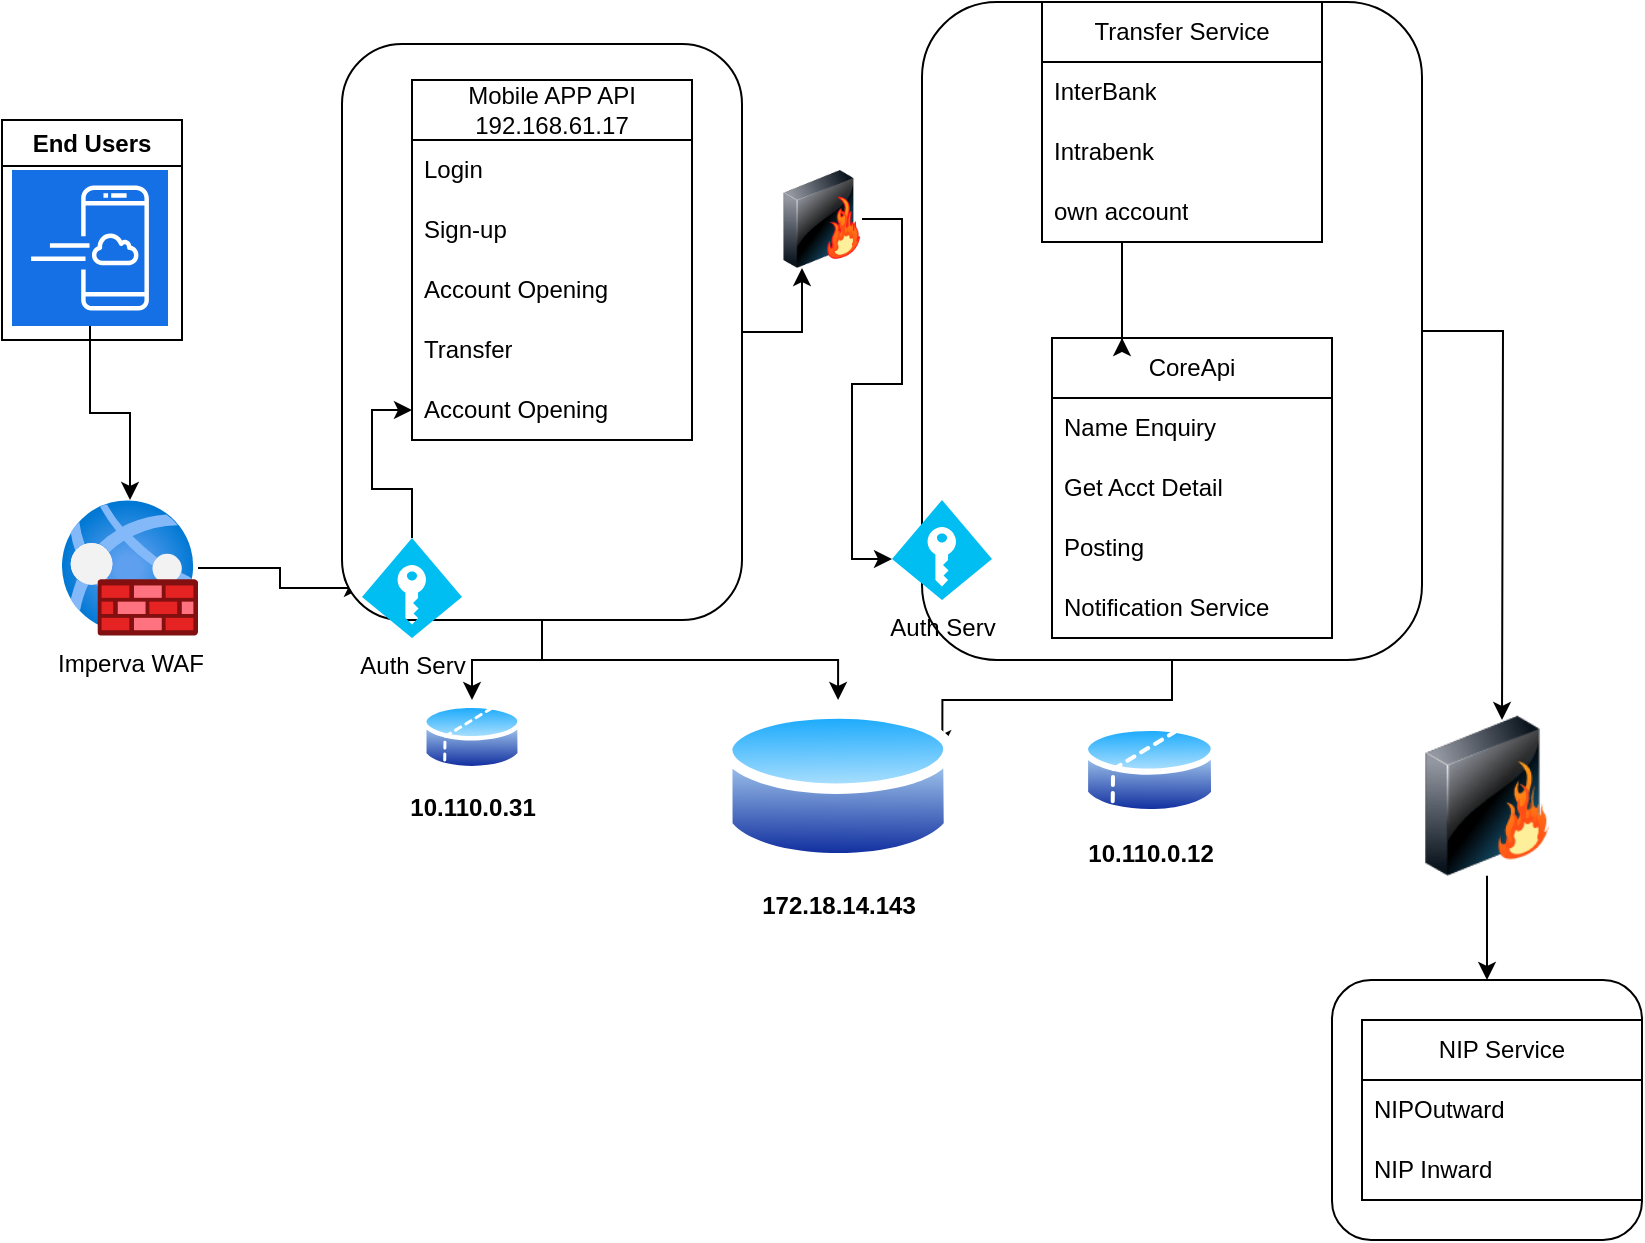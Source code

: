 <mxfile version="26.0.11">
  <diagram name="Page-1" id="iLtLGhJoXfoRHe2laWTk">
    <mxGraphModel dx="1001" dy="463" grid="1" gridSize="10" guides="1" tooltips="1" connect="1" arrows="1" fold="1" page="1" pageScale="1" pageWidth="850" pageHeight="1100" math="0" shadow="0">
      <root>
        <mxCell id="0" />
        <mxCell id="1" parent="0" />
        <mxCell id="2rMHzWM-z_1OdCPlIjtP-59" style="edgeStyle=orthogonalEdgeStyle;rounded=0;orthogonalLoop=1;jettySize=auto;html=1;entryX=1;entryY=0.25;entryDx=0;entryDy=0;" edge="1" parent="1" source="2rMHzWM-z_1OdCPlIjtP-6" target="2rMHzWM-z_1OdCPlIjtP-31">
          <mxGeometry relative="1" as="geometry" />
        </mxCell>
        <mxCell id="2rMHzWM-z_1OdCPlIjtP-69" style="edgeStyle=orthogonalEdgeStyle;rounded=0;orthogonalLoop=1;jettySize=auto;html=1;" edge="1" parent="1" source="2rMHzWM-z_1OdCPlIjtP-6">
          <mxGeometry relative="1" as="geometry">
            <mxPoint x="780" y="390" as="targetPoint" />
          </mxGeometry>
        </mxCell>
        <mxCell id="2rMHzWM-z_1OdCPlIjtP-6" value="" style="rounded=1;whiteSpace=wrap;html=1;" vertex="1" parent="1">
          <mxGeometry x="490" y="31" width="250" height="329" as="geometry" />
        </mxCell>
        <mxCell id="2rMHzWM-z_1OdCPlIjtP-9" value="Transfer Service" style="swimlane;fontStyle=0;childLayout=stackLayout;horizontal=1;startSize=30;horizontalStack=0;resizeParent=1;resizeParentMax=0;resizeLast=0;collapsible=1;marginBottom=0;whiteSpace=wrap;html=1;" vertex="1" parent="1">
          <mxGeometry x="550" y="31" width="140" height="120" as="geometry" />
        </mxCell>
        <mxCell id="2rMHzWM-z_1OdCPlIjtP-10" value="InterBank" style="text;strokeColor=none;fillColor=none;align=left;verticalAlign=middle;spacingLeft=4;spacingRight=4;overflow=hidden;points=[[0,0.5],[1,0.5]];portConstraint=eastwest;rotatable=0;whiteSpace=wrap;html=1;" vertex="1" parent="2rMHzWM-z_1OdCPlIjtP-9">
          <mxGeometry y="30" width="140" height="30" as="geometry" />
        </mxCell>
        <mxCell id="2rMHzWM-z_1OdCPlIjtP-11" value="Intrabenk" style="text;strokeColor=none;fillColor=none;align=left;verticalAlign=middle;spacingLeft=4;spacingRight=4;overflow=hidden;points=[[0,0.5],[1,0.5]];portConstraint=eastwest;rotatable=0;whiteSpace=wrap;html=1;" vertex="1" parent="2rMHzWM-z_1OdCPlIjtP-9">
          <mxGeometry y="60" width="140" height="30" as="geometry" />
        </mxCell>
        <mxCell id="2rMHzWM-z_1OdCPlIjtP-12" value="own account" style="text;strokeColor=none;fillColor=none;align=left;verticalAlign=middle;spacingLeft=4;spacingRight=4;overflow=hidden;points=[[0,0.5],[1,0.5]];portConstraint=eastwest;rotatable=0;whiteSpace=wrap;html=1;" vertex="1" parent="2rMHzWM-z_1OdCPlIjtP-9">
          <mxGeometry y="90" width="140" height="30" as="geometry" />
        </mxCell>
        <mxCell id="2rMHzWM-z_1OdCPlIjtP-13" value="CoreApi" style="swimlane;fontStyle=0;childLayout=stackLayout;horizontal=1;startSize=30;horizontalStack=0;resizeParent=1;resizeParentMax=0;resizeLast=0;collapsible=1;marginBottom=0;whiteSpace=wrap;html=1;" vertex="1" parent="1">
          <mxGeometry x="555" y="199" width="140" height="150" as="geometry" />
        </mxCell>
        <mxCell id="2rMHzWM-z_1OdCPlIjtP-14" value="Name Enquiry" style="text;strokeColor=none;fillColor=none;align=left;verticalAlign=middle;spacingLeft=4;spacingRight=4;overflow=hidden;points=[[0,0.5],[1,0.5]];portConstraint=eastwest;rotatable=0;whiteSpace=wrap;html=1;" vertex="1" parent="2rMHzWM-z_1OdCPlIjtP-13">
          <mxGeometry y="30" width="140" height="30" as="geometry" />
        </mxCell>
        <mxCell id="2rMHzWM-z_1OdCPlIjtP-15" value="Get Acct Detail" style="text;strokeColor=none;fillColor=none;align=left;verticalAlign=middle;spacingLeft=4;spacingRight=4;overflow=hidden;points=[[0,0.5],[1,0.5]];portConstraint=eastwest;rotatable=0;whiteSpace=wrap;html=1;" vertex="1" parent="2rMHzWM-z_1OdCPlIjtP-13">
          <mxGeometry y="60" width="140" height="30" as="geometry" />
        </mxCell>
        <mxCell id="2rMHzWM-z_1OdCPlIjtP-16" value="Posting" style="text;strokeColor=none;fillColor=none;align=left;verticalAlign=middle;spacingLeft=4;spacingRight=4;overflow=hidden;points=[[0,0.5],[1,0.5]];portConstraint=eastwest;rotatable=0;whiteSpace=wrap;html=1;" vertex="1" parent="2rMHzWM-z_1OdCPlIjtP-13">
          <mxGeometry y="90" width="140" height="30" as="geometry" />
        </mxCell>
        <mxCell id="2rMHzWM-z_1OdCPlIjtP-52" value="Notification Service" style="text;strokeColor=none;fillColor=none;align=left;verticalAlign=middle;spacingLeft=4;spacingRight=4;overflow=hidden;points=[[0,0.5],[1,0.5]];portConstraint=eastwest;rotatable=0;whiteSpace=wrap;html=1;" vertex="1" parent="2rMHzWM-z_1OdCPlIjtP-13">
          <mxGeometry y="120" width="140" height="30" as="geometry" />
        </mxCell>
        <mxCell id="2rMHzWM-z_1OdCPlIjtP-39" style="edgeStyle=orthogonalEdgeStyle;rounded=0;orthogonalLoop=1;jettySize=auto;html=1;" edge="1" parent="1" source="2rMHzWM-z_1OdCPlIjtP-17" target="2rMHzWM-z_1OdCPlIjtP-35">
          <mxGeometry relative="1" as="geometry" />
        </mxCell>
        <mxCell id="2rMHzWM-z_1OdCPlIjtP-17" value="Imperva WAF" style="image;aspect=fixed;html=1;points=[];align=center;fontSize=12;image=img/lib/azure2/networking/Web_Application_Firewall_Policies_WAF.svg;" vertex="1" parent="1">
          <mxGeometry x="60" y="280" width="68" height="68" as="geometry" />
        </mxCell>
        <mxCell id="2rMHzWM-z_1OdCPlIjtP-42" style="edgeStyle=orthogonalEdgeStyle;rounded=0;orthogonalLoop=1;jettySize=auto;html=1;entryX=0.25;entryY=1;entryDx=0;entryDy=0;" edge="1" parent="1" source="2rMHzWM-z_1OdCPlIjtP-18" target="2rMHzWM-z_1OdCPlIjtP-41">
          <mxGeometry relative="1" as="geometry" />
        </mxCell>
        <mxCell id="2rMHzWM-z_1OdCPlIjtP-56" style="edgeStyle=orthogonalEdgeStyle;rounded=0;orthogonalLoop=1;jettySize=auto;html=1;" edge="1" parent="1" source="2rMHzWM-z_1OdCPlIjtP-18" target="2rMHzWM-z_1OdCPlIjtP-33">
          <mxGeometry relative="1" as="geometry" />
        </mxCell>
        <mxCell id="2rMHzWM-z_1OdCPlIjtP-57" style="edgeStyle=orthogonalEdgeStyle;rounded=0;orthogonalLoop=1;jettySize=auto;html=1;" edge="1" parent="1" source="2rMHzWM-z_1OdCPlIjtP-18" target="2rMHzWM-z_1OdCPlIjtP-31">
          <mxGeometry relative="1" as="geometry" />
        </mxCell>
        <mxCell id="2rMHzWM-z_1OdCPlIjtP-18" value="" style="rounded=1;whiteSpace=wrap;html=1;" vertex="1" parent="1">
          <mxGeometry x="200" y="52" width="200" height="288" as="geometry" />
        </mxCell>
        <mxCell id="2rMHzWM-z_1OdCPlIjtP-19" value="Mobile APP API&lt;div&gt;192.168.61.17&lt;/div&gt;" style="swimlane;fontStyle=0;childLayout=stackLayout;horizontal=1;startSize=30;horizontalStack=0;resizeParent=1;resizeParentMax=0;resizeLast=0;collapsible=1;marginBottom=0;whiteSpace=wrap;html=1;" vertex="1" parent="1">
          <mxGeometry x="235" y="70" width="140" height="180" as="geometry" />
        </mxCell>
        <mxCell id="2rMHzWM-z_1OdCPlIjtP-20" value="Login" style="text;strokeColor=none;fillColor=none;align=left;verticalAlign=middle;spacingLeft=4;spacingRight=4;overflow=hidden;points=[[0,0.5],[1,0.5]];portConstraint=eastwest;rotatable=0;whiteSpace=wrap;html=1;" vertex="1" parent="2rMHzWM-z_1OdCPlIjtP-19">
          <mxGeometry y="30" width="140" height="30" as="geometry" />
        </mxCell>
        <mxCell id="2rMHzWM-z_1OdCPlIjtP-21" value="Sign-up" style="text;strokeColor=none;fillColor=none;align=left;verticalAlign=middle;spacingLeft=4;spacingRight=4;overflow=hidden;points=[[0,0.5],[1,0.5]];portConstraint=eastwest;rotatable=0;whiteSpace=wrap;html=1;" vertex="1" parent="2rMHzWM-z_1OdCPlIjtP-19">
          <mxGeometry y="60" width="140" height="30" as="geometry" />
        </mxCell>
        <mxCell id="2rMHzWM-z_1OdCPlIjtP-22" value="Account Opening" style="text;strokeColor=none;fillColor=none;align=left;verticalAlign=middle;spacingLeft=4;spacingRight=4;overflow=hidden;points=[[0,0.5],[1,0.5]];portConstraint=eastwest;rotatable=0;whiteSpace=wrap;html=1;" vertex="1" parent="2rMHzWM-z_1OdCPlIjtP-19">
          <mxGeometry y="90" width="140" height="30" as="geometry" />
        </mxCell>
        <mxCell id="2rMHzWM-z_1OdCPlIjtP-23" value="Transfer" style="text;strokeColor=none;fillColor=none;align=left;verticalAlign=middle;spacingLeft=4;spacingRight=4;overflow=hidden;points=[[0,0.5],[1,0.5]];portConstraint=eastwest;rotatable=0;whiteSpace=wrap;html=1;" vertex="1" parent="2rMHzWM-z_1OdCPlIjtP-19">
          <mxGeometry y="120" width="140" height="30" as="geometry" />
        </mxCell>
        <mxCell id="2rMHzWM-z_1OdCPlIjtP-24" value="Account Opening" style="text;strokeColor=none;fillColor=none;align=left;verticalAlign=middle;spacingLeft=4;spacingRight=4;overflow=hidden;points=[[0,0.5],[1,0.5]];portConstraint=eastwest;rotatable=0;whiteSpace=wrap;html=1;" vertex="1" parent="2rMHzWM-z_1OdCPlIjtP-19">
          <mxGeometry y="150" width="140" height="30" as="geometry" />
        </mxCell>
        <mxCell id="2rMHzWM-z_1OdCPlIjtP-25" value="Auth Serv" style="verticalLabelPosition=bottom;html=1;verticalAlign=top;align=center;strokeColor=none;fillColor=#00BEF2;shape=mxgraph.azure.access_control;" vertex="1" parent="1">
          <mxGeometry x="475" y="280" width="50" height="50" as="geometry" />
        </mxCell>
        <mxCell id="2rMHzWM-z_1OdCPlIjtP-29" value="End Users" style="swimlane;whiteSpace=wrap;html=1;" vertex="1" parent="1">
          <mxGeometry x="30" y="90" width="90" height="110" as="geometry" />
        </mxCell>
        <mxCell id="2rMHzWM-z_1OdCPlIjtP-1" value="" style="sketch=0;points=[[0,0,0],[0.25,0,0],[0.5,0,0],[0.75,0,0],[1,0,0],[0,1,0],[0.25,1,0],[0.5,1,0],[0.75,1,0],[1,1,0],[0,0.25,0],[0,0.5,0],[0,0.75,0],[1,0.25,0],[1,0.5,0],[1,0.75,0]];outlineConnect=0;fontColor=#232F3E;fillColor=light-dark(#156fe5, #ff81d9);strokeColor=#ffffff;dashed=0;verticalLabelPosition=bottom;verticalAlign=top;align=center;html=1;fontSize=12;fontStyle=0;aspect=fixed;shape=mxgraph.aws4.resourceIcon;resIcon=mxgraph.aws4.mobile_application;" vertex="1" parent="2rMHzWM-z_1OdCPlIjtP-29">
          <mxGeometry x="5" y="25" width="78" height="78" as="geometry" />
        </mxCell>
        <mxCell id="2rMHzWM-z_1OdCPlIjtP-31" value="&lt;b&gt;172.18.14.143&lt;/b&gt;" style="image;aspect=fixed;perimeter=ellipsePerimeter;html=1;align=center;shadow=0;dashed=0;spacingTop=3;image=img/lib/active_directory/database.svg;" vertex="1" parent="1">
          <mxGeometry x="390" y="380" width="116.08" height="85.9" as="geometry" />
        </mxCell>
        <mxCell id="2rMHzWM-z_1OdCPlIjtP-33" value="&lt;b&gt;10.110.0.31&lt;/b&gt;" style="image;aspect=fixed;perimeter=ellipsePerimeter;html=1;align=center;shadow=0;dashed=0;spacingTop=3;image=img/lib/active_directory/database_partition_2.svg;" vertex="1" parent="1">
          <mxGeometry x="240" y="380" width="50" height="37" as="geometry" />
        </mxCell>
        <mxCell id="2rMHzWM-z_1OdCPlIjtP-40" value="" style="edgeStyle=orthogonalEdgeStyle;rounded=0;orthogonalLoop=1;jettySize=auto;html=1;" edge="1" parent="1" source="2rMHzWM-z_1OdCPlIjtP-35" target="2rMHzWM-z_1OdCPlIjtP-24">
          <mxGeometry relative="1" as="geometry" />
        </mxCell>
        <mxCell id="2rMHzWM-z_1OdCPlIjtP-35" value="Auth Serv" style="verticalLabelPosition=bottom;html=1;verticalAlign=top;align=center;strokeColor=none;fillColor=#00BEF2;shape=mxgraph.azure.access_control;" vertex="1" parent="1">
          <mxGeometry x="210" y="299" width="50" height="50" as="geometry" />
        </mxCell>
        <mxCell id="2rMHzWM-z_1OdCPlIjtP-36" style="edgeStyle=orthogonalEdgeStyle;rounded=0;orthogonalLoop=1;jettySize=auto;html=1;" edge="1" parent="1" source="2rMHzWM-z_1OdCPlIjtP-1" target="2rMHzWM-z_1OdCPlIjtP-17">
          <mxGeometry relative="1" as="geometry" />
        </mxCell>
        <mxCell id="2rMHzWM-z_1OdCPlIjtP-41" value="" style="image;html=1;image=img/lib/clip_art/networking/Firewall-page1_128x128.png" vertex="1" parent="1">
          <mxGeometry x="420" y="115" width="40" height="49" as="geometry" />
        </mxCell>
        <mxCell id="2rMHzWM-z_1OdCPlIjtP-45" style="edgeStyle=orthogonalEdgeStyle;rounded=0;orthogonalLoop=1;jettySize=auto;html=1;entryX=0;entryY=0.59;entryDx=0;entryDy=0;entryPerimeter=0;" edge="1" parent="1" source="2rMHzWM-z_1OdCPlIjtP-41" target="2rMHzWM-z_1OdCPlIjtP-25">
          <mxGeometry relative="1" as="geometry" />
        </mxCell>
        <mxCell id="2rMHzWM-z_1OdCPlIjtP-49" style="edgeStyle=orthogonalEdgeStyle;rounded=0;orthogonalLoop=1;jettySize=auto;html=1;entryX=0.25;entryY=0;entryDx=0;entryDy=0;" edge="1" parent="1" source="2rMHzWM-z_1OdCPlIjtP-12" target="2rMHzWM-z_1OdCPlIjtP-13">
          <mxGeometry relative="1" as="geometry">
            <Array as="points">
              <mxPoint x="590" y="200" />
            </Array>
          </mxGeometry>
        </mxCell>
        <mxCell id="2rMHzWM-z_1OdCPlIjtP-50" value="&lt;b&gt;10.110.0.12&lt;/b&gt;" style="image;aspect=fixed;perimeter=ellipsePerimeter;html=1;align=center;shadow=0;dashed=0;spacingTop=3;image=img/lib/active_directory/database_partition_2.svg;" vertex="1" parent="1">
          <mxGeometry x="570" y="390" width="67.57" height="50" as="geometry" />
        </mxCell>
        <mxCell id="2rMHzWM-z_1OdCPlIjtP-55" value="" style="rounded=1;whiteSpace=wrap;html=1;" vertex="1" parent="1">
          <mxGeometry x="695" y="520" width="155" height="130" as="geometry" />
        </mxCell>
        <mxCell id="2rMHzWM-z_1OdCPlIjtP-60" value="NIP Service" style="swimlane;fontStyle=0;childLayout=stackLayout;horizontal=1;startSize=30;horizontalStack=0;resizeParent=1;resizeParentMax=0;resizeLast=0;collapsible=1;marginBottom=0;whiteSpace=wrap;html=1;" vertex="1" parent="1">
          <mxGeometry x="710" y="540" width="140" height="90" as="geometry" />
        </mxCell>
        <mxCell id="2rMHzWM-z_1OdCPlIjtP-61" value="NIPOutward&amp;nbsp;" style="text;strokeColor=none;fillColor=none;align=left;verticalAlign=middle;spacingLeft=4;spacingRight=4;overflow=hidden;points=[[0,0.5],[1,0.5]];portConstraint=eastwest;rotatable=0;whiteSpace=wrap;html=1;" vertex="1" parent="2rMHzWM-z_1OdCPlIjtP-60">
          <mxGeometry y="30" width="140" height="30" as="geometry" />
        </mxCell>
        <mxCell id="2rMHzWM-z_1OdCPlIjtP-62" value="NIP Inward" style="text;strokeColor=none;fillColor=none;align=left;verticalAlign=middle;spacingLeft=4;spacingRight=4;overflow=hidden;points=[[0,0.5],[1,0.5]];portConstraint=eastwest;rotatable=0;whiteSpace=wrap;html=1;" vertex="1" parent="2rMHzWM-z_1OdCPlIjtP-60">
          <mxGeometry y="60" width="140" height="30" as="geometry" />
        </mxCell>
        <mxCell id="2rMHzWM-z_1OdCPlIjtP-68" style="edgeStyle=orthogonalEdgeStyle;rounded=0;orthogonalLoop=1;jettySize=auto;html=1;entryX=0.5;entryY=0;entryDx=0;entryDy=0;" edge="1" parent="1" source="2rMHzWM-z_1OdCPlIjtP-64" target="2rMHzWM-z_1OdCPlIjtP-55">
          <mxGeometry relative="1" as="geometry" />
        </mxCell>
        <mxCell id="2rMHzWM-z_1OdCPlIjtP-64" value="" style="image;html=1;image=img/lib/clip_art/networking/Firewall_128x128.png" vertex="1" parent="1">
          <mxGeometry x="732.5" y="387.9" width="80" height="80" as="geometry" />
        </mxCell>
      </root>
    </mxGraphModel>
  </diagram>
</mxfile>
